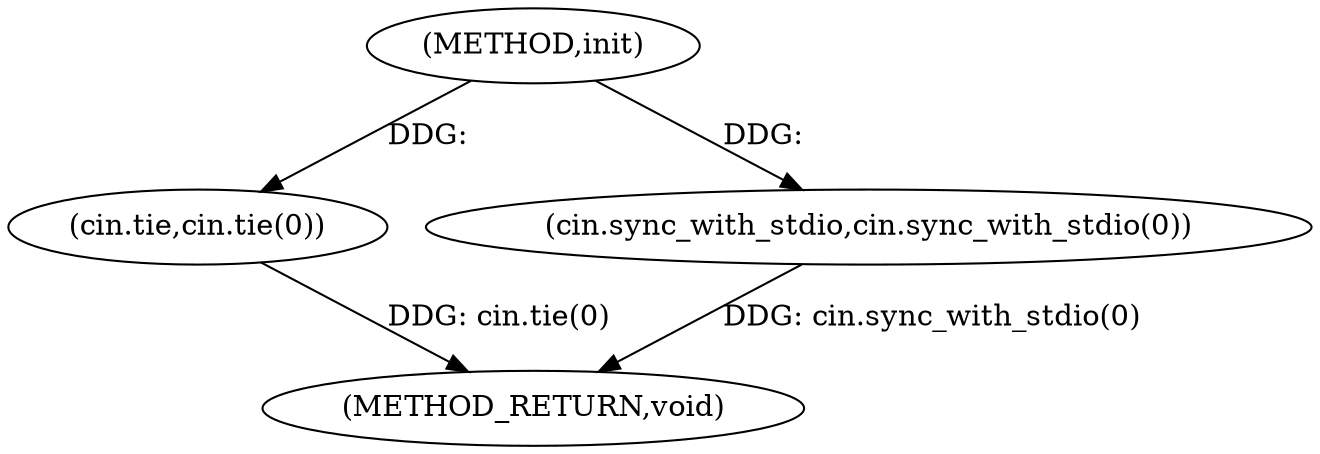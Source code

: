 digraph "init" {  
"1000102" [label = "(METHOD,init)" ]
"1000108" [label = "(METHOD_RETURN,void)" ]
"1000104" [label = "(cin.tie,cin.tie(0))" ]
"1000106" [label = "(cin.sync_with_stdio,cin.sync_with_stdio(0))" ]
  "1000104" -> "1000108"  [ label = "DDG: cin.tie(0)"] 
  "1000106" -> "1000108"  [ label = "DDG: cin.sync_with_stdio(0)"] 
  "1000102" -> "1000104"  [ label = "DDG: "] 
  "1000102" -> "1000106"  [ label = "DDG: "] 
}

